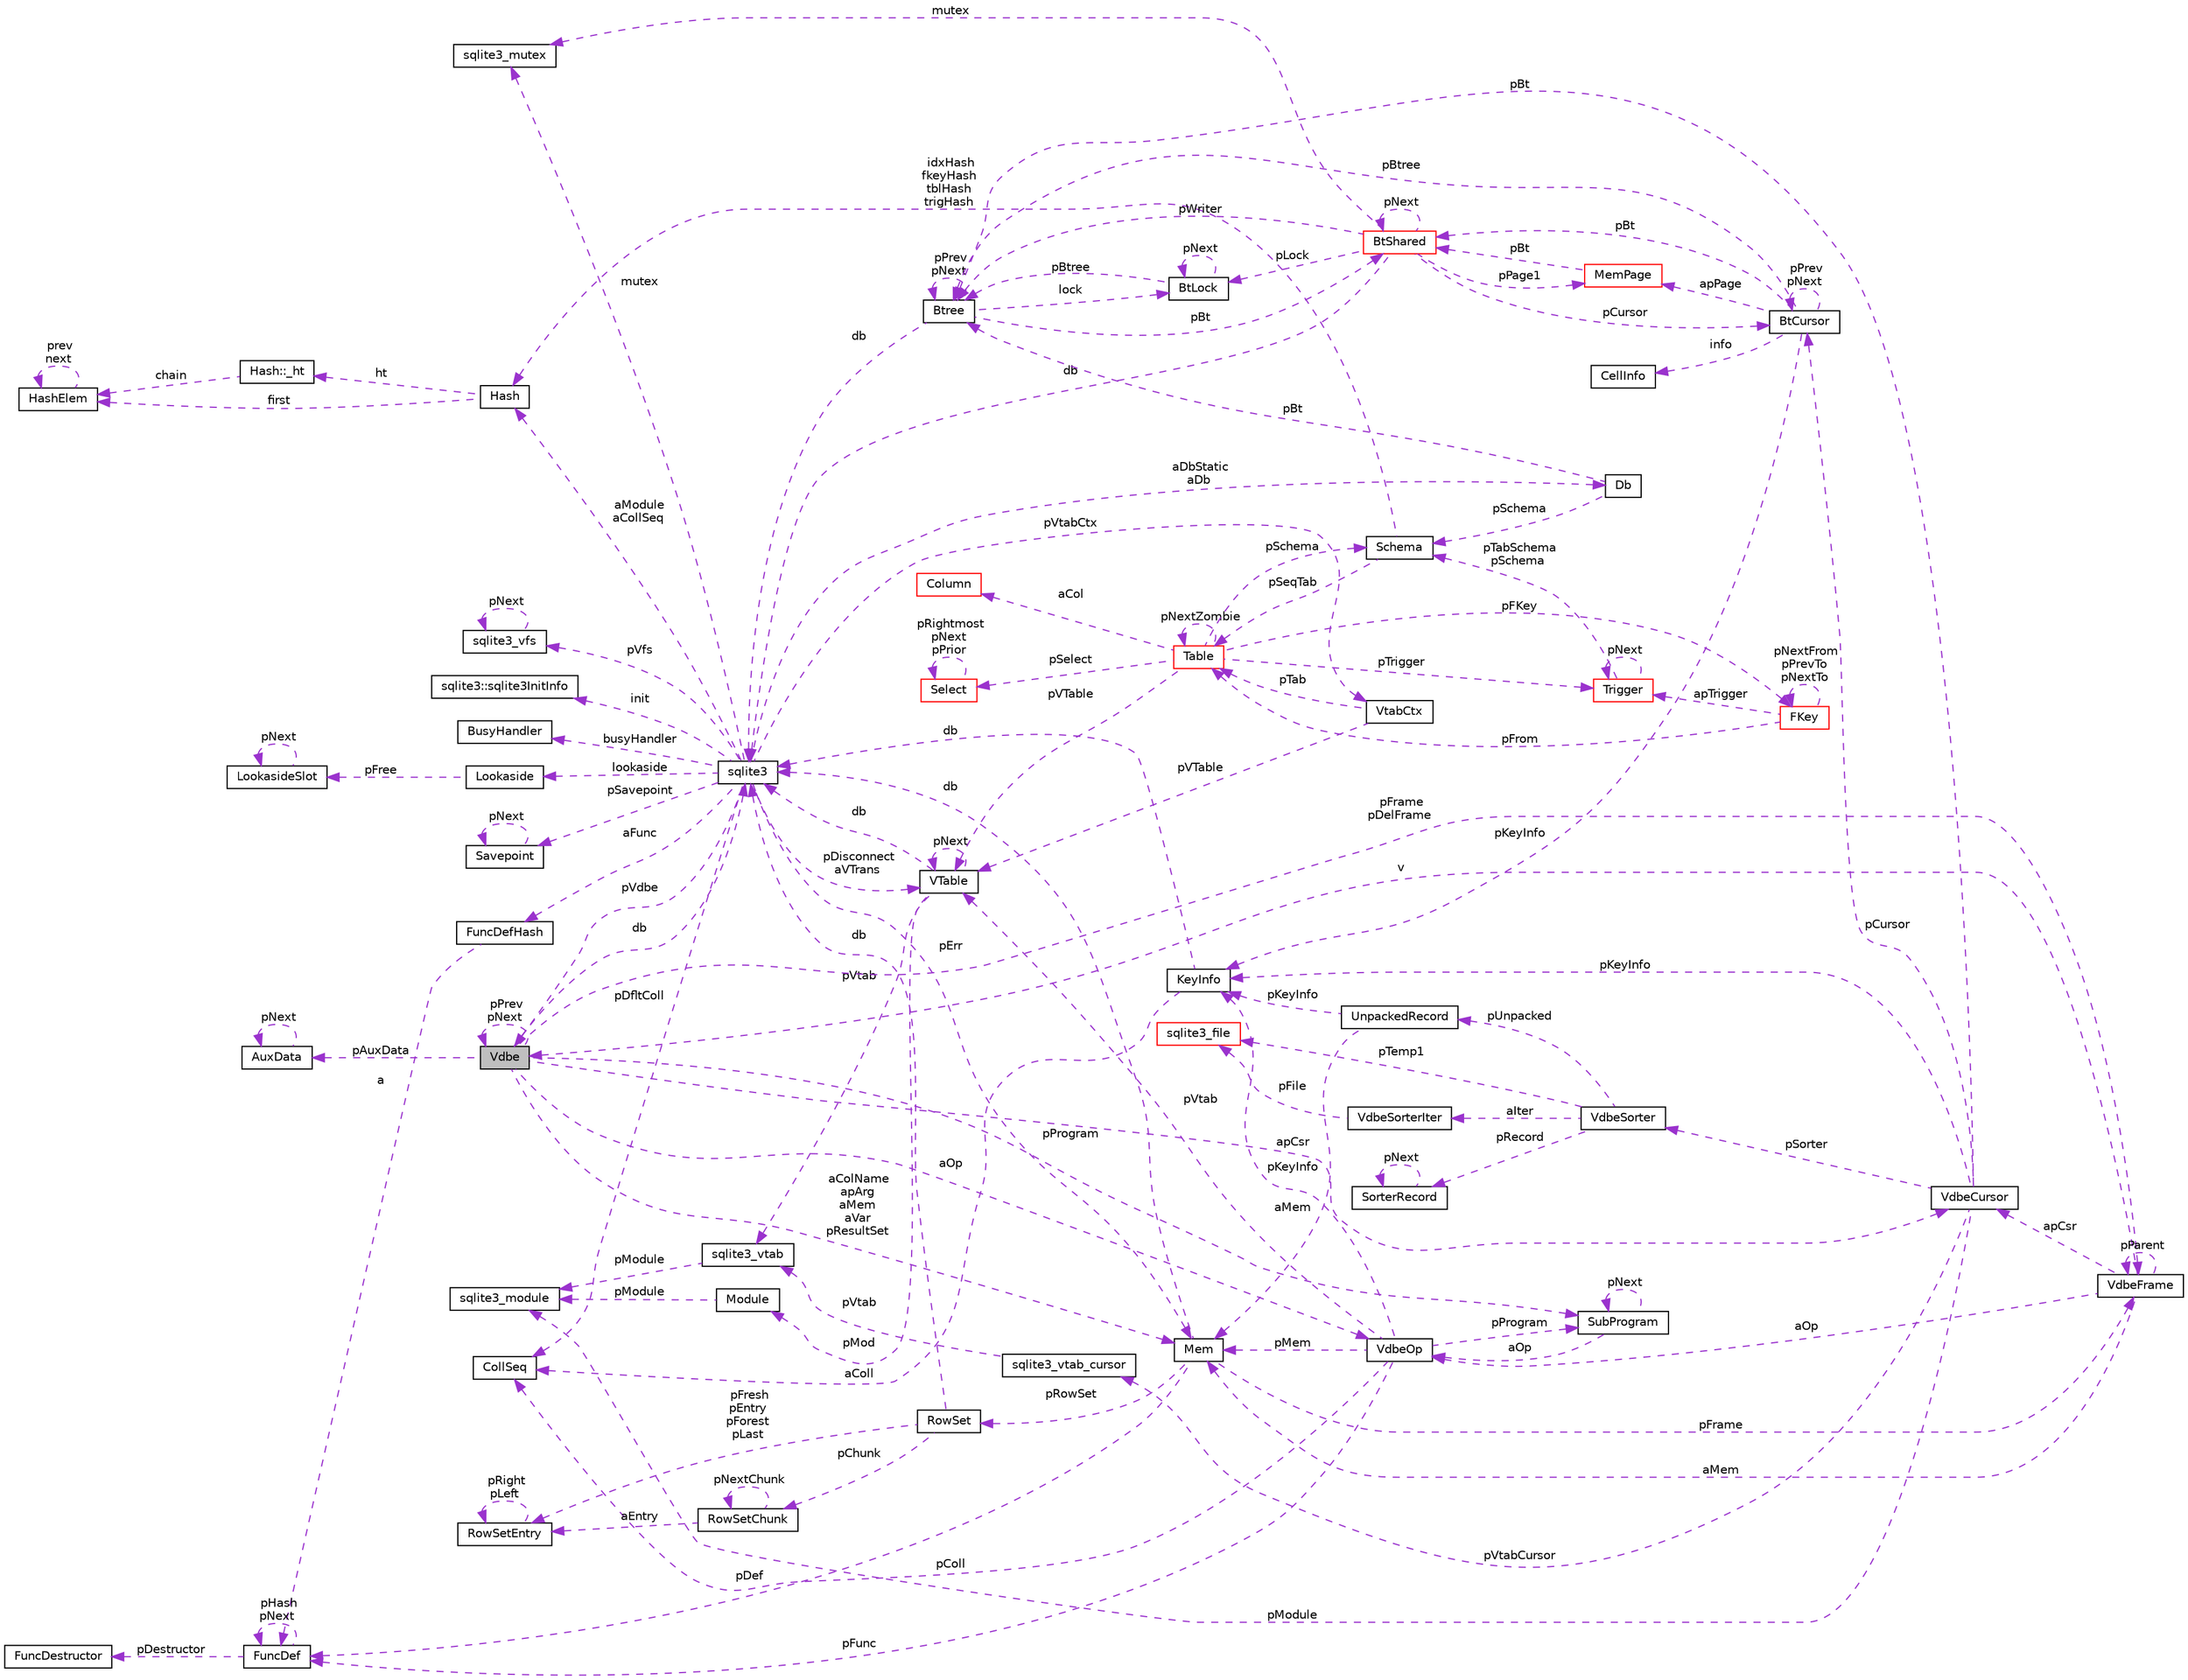 digraph G
{
 // INTERACTIVE_SVG=YES
  edge [fontname="Helvetica",fontsize="10",labelfontname="Helvetica",labelfontsize="10"];
  node [fontname="Helvetica",fontsize="10",shape=record];
  rankdir="LR";
  Node1 [label="Vdbe",height=0.2,width=0.4,color="black", fillcolor="grey75", style="filled" fontcolor="black"];
  Node1 -> Node1 [dir="back",color="darkorchid3",fontsize="10",style="dashed",label=" pPrev\npNext" ,fontname="Helvetica"];
  Node2 -> Node1 [dir="back",color="darkorchid3",fontsize="10",style="dashed",label=" aColName\napArg\naMem\naVar\npResultSet" ,fontname="Helvetica"];
  Node2 [label="Mem",height=0.2,width=0.4,color="black", fillcolor="white", style="filled",URL="$df/d48/struct_mem.html"];
  Node3 -> Node2 [dir="back",color="darkorchid3",fontsize="10",style="dashed",label=" db" ,fontname="Helvetica"];
  Node3 [label="sqlite3",height=0.2,width=0.4,color="black", fillcolor="white", style="filled",URL="$d9/dcd/structsqlite3.html"];
  Node2 -> Node3 [dir="back",color="darkorchid3",fontsize="10",style="dashed",label=" pErr" ,fontname="Helvetica"];
  Node1 -> Node3 [dir="back",color="darkorchid3",fontsize="10",style="dashed",label=" pVdbe" ,fontname="Helvetica"];
  Node4 -> Node3 [dir="back",color="darkorchid3",fontsize="10",style="dashed",label=" pSavepoint" ,fontname="Helvetica"];
  Node4 [label="Savepoint",height=0.2,width=0.4,color="black", fillcolor="white", style="filled",URL="$db/dde/struct_savepoint.html"];
  Node4 -> Node4 [dir="back",color="darkorchid3",fontsize="10",style="dashed",label=" pNext" ,fontname="Helvetica"];
  Node5 -> Node3 [dir="back",color="darkorchid3",fontsize="10",style="dashed",label=" aFunc" ,fontname="Helvetica"];
  Node5 [label="FuncDefHash",height=0.2,width=0.4,color="black", fillcolor="white", style="filled",URL="$db/dfc/struct_func_def_hash.html"];
  Node6 -> Node5 [dir="back",color="darkorchid3",fontsize="10",style="dashed",label=" a" ,fontname="Helvetica"];
  Node6 [label="FuncDef",height=0.2,width=0.4,color="black", fillcolor="white", style="filled",URL="$df/d38/struct_func_def.html"];
  Node7 -> Node6 [dir="back",color="darkorchid3",fontsize="10",style="dashed",label=" pDestructor" ,fontname="Helvetica"];
  Node7 [label="FuncDestructor",height=0.2,width=0.4,color="black", fillcolor="white", style="filled",URL="$d5/da4/struct_func_destructor.html"];
  Node6 -> Node6 [dir="back",color="darkorchid3",fontsize="10",style="dashed",label=" pHash\npNext" ,fontname="Helvetica"];
  Node8 -> Node3 [dir="back",color="darkorchid3",fontsize="10",style="dashed",label=" lookaside" ,fontname="Helvetica"];
  Node8 [label="Lookaside",height=0.2,width=0.4,color="black", fillcolor="white", style="filled",URL="$d4/d8a/struct_lookaside.html"];
  Node9 -> Node8 [dir="back",color="darkorchid3",fontsize="10",style="dashed",label=" pFree" ,fontname="Helvetica"];
  Node9 [label="LookasideSlot",height=0.2,width=0.4,color="black", fillcolor="white", style="filled",URL="$dd/d17/struct_lookaside_slot.html"];
  Node9 -> Node9 [dir="back",color="darkorchid3",fontsize="10",style="dashed",label=" pNext" ,fontname="Helvetica"];
  Node10 -> Node3 [dir="back",color="darkorchid3",fontsize="10",style="dashed",label=" mutex" ,fontname="Helvetica"];
  Node10 [label="sqlite3_mutex",height=0.2,width=0.4,color="black", fillcolor="white", style="filled",URL="$d5/d3c/structsqlite3__mutex.html"];
  Node11 -> Node3 [dir="back",color="darkorchid3",fontsize="10",style="dashed",label=" pVfs" ,fontname="Helvetica"];
  Node11 [label="sqlite3_vfs",height=0.2,width=0.4,color="black", fillcolor="white", style="filled",URL="$d3/d36/structsqlite3__vfs.html"];
  Node11 -> Node11 [dir="back",color="darkorchid3",fontsize="10",style="dashed",label=" pNext" ,fontname="Helvetica"];
  Node12 -> Node3 [dir="back",color="darkorchid3",fontsize="10",style="dashed",label=" init" ,fontname="Helvetica"];
  Node12 [label="sqlite3::sqlite3InitInfo",height=0.2,width=0.4,color="black", fillcolor="white", style="filled",URL="$d7/d84/structsqlite3_1_1sqlite3_init_info.html"];
  Node13 -> Node3 [dir="back",color="darkorchid3",fontsize="10",style="dashed",label=" busyHandler" ,fontname="Helvetica"];
  Node13 [label="BusyHandler",height=0.2,width=0.4,color="black", fillcolor="white", style="filled",URL="$d4/d89/struct_busy_handler.html"];
  Node14 -> Node3 [dir="back",color="darkorchid3",fontsize="10",style="dashed",label=" pVtabCtx" ,fontname="Helvetica"];
  Node14 [label="VtabCtx",height=0.2,width=0.4,color="black", fillcolor="white", style="filled",URL="$de/dae/struct_vtab_ctx.html"];
  Node15 -> Node14 [dir="back",color="darkorchid3",fontsize="10",style="dashed",label=" pVTable" ,fontname="Helvetica"];
  Node15 [label="VTable",height=0.2,width=0.4,color="black", fillcolor="white", style="filled",URL="$db/d7e/struct_v_table.html"];
  Node3 -> Node15 [dir="back",color="darkorchid3",fontsize="10",style="dashed",label=" db" ,fontname="Helvetica"];
  Node15 -> Node15 [dir="back",color="darkorchid3",fontsize="10",style="dashed",label=" pNext" ,fontname="Helvetica"];
  Node16 -> Node15 [dir="back",color="darkorchid3",fontsize="10",style="dashed",label=" pMod" ,fontname="Helvetica"];
  Node16 [label="Module",height=0.2,width=0.4,color="black", fillcolor="white", style="filled",URL="$d0/d3b/struct_module.html"];
  Node17 -> Node16 [dir="back",color="darkorchid3",fontsize="10",style="dashed",label=" pModule" ,fontname="Helvetica"];
  Node17 [label="sqlite3_module",height=0.2,width=0.4,color="black", fillcolor="white", style="filled",URL="$dd/de4/structsqlite3__module.html"];
  Node18 -> Node15 [dir="back",color="darkorchid3",fontsize="10",style="dashed",label=" pVtab" ,fontname="Helvetica"];
  Node18 [label="sqlite3_vtab",height=0.2,width=0.4,color="black", fillcolor="white", style="filled",URL="$d3/d12/structsqlite3__vtab.html"];
  Node17 -> Node18 [dir="back",color="darkorchid3",fontsize="10",style="dashed",label=" pModule" ,fontname="Helvetica"];
  Node19 -> Node14 [dir="back",color="darkorchid3",fontsize="10",style="dashed",label=" pTab" ,fontname="Helvetica"];
  Node19 [label="Table",height=0.2,width=0.4,color="red", fillcolor="white", style="filled",URL="$d5/d0d/struct_table.html"];
  Node20 -> Node19 [dir="back",color="darkorchid3",fontsize="10",style="dashed",label=" pSchema" ,fontname="Helvetica"];
  Node20 [label="Schema",height=0.2,width=0.4,color="black", fillcolor="white", style="filled",URL="$df/d15/struct_schema.html"];
  Node19 -> Node20 [dir="back",color="darkorchid3",fontsize="10",style="dashed",label=" pSeqTab" ,fontname="Helvetica"];
  Node21 -> Node20 [dir="back",color="darkorchid3",fontsize="10",style="dashed",label=" idxHash\nfkeyHash\ntblHash\ntrigHash" ,fontname="Helvetica"];
  Node21 [label="Hash",height=0.2,width=0.4,color="black", fillcolor="white", style="filled",URL="$d2/d7a/struct_hash.html"];
  Node22 -> Node21 [dir="back",color="darkorchid3",fontsize="10",style="dashed",label=" ht" ,fontname="Helvetica"];
  Node22 [label="Hash::_ht",height=0.2,width=0.4,color="black", fillcolor="white", style="filled",URL="$dd/d00/struct_hash_1_1__ht.html"];
  Node23 -> Node22 [dir="back",color="darkorchid3",fontsize="10",style="dashed",label=" chain" ,fontname="Helvetica"];
  Node23 [label="HashElem",height=0.2,width=0.4,color="black", fillcolor="white", style="filled",URL="$df/d01/struct_hash_elem.html"];
  Node23 -> Node23 [dir="back",color="darkorchid3",fontsize="10",style="dashed",label=" prev\nnext" ,fontname="Helvetica"];
  Node23 -> Node21 [dir="back",color="darkorchid3",fontsize="10",style="dashed",label=" first" ,fontname="Helvetica"];
  Node24 -> Node19 [dir="back",color="darkorchid3",fontsize="10",style="dashed",label=" aCol" ,fontname="Helvetica"];
  Node24 [label="Column",height=0.2,width=0.4,color="red", fillcolor="white", style="filled",URL="$d0/d14/struct_column.html"];
  Node25 -> Node19 [dir="back",color="darkorchid3",fontsize="10",style="dashed",label=" pFKey" ,fontname="Helvetica"];
  Node25 [label="FKey",height=0.2,width=0.4,color="red", fillcolor="white", style="filled",URL="$d0/dbd/struct_f_key.html"];
  Node25 -> Node25 [dir="back",color="darkorchid3",fontsize="10",style="dashed",label=" pNextFrom\npPrevTo\npNextTo" ,fontname="Helvetica"];
  Node19 -> Node25 [dir="back",color="darkorchid3",fontsize="10",style="dashed",label=" pFrom" ,fontname="Helvetica"];
  Node26 -> Node25 [dir="back",color="darkorchid3",fontsize="10",style="dashed",label=" apTrigger" ,fontname="Helvetica"];
  Node26 [label="Trigger",height=0.2,width=0.4,color="red", fillcolor="white", style="filled",URL="$d1/dd9/struct_trigger.html"];
  Node20 -> Node26 [dir="back",color="darkorchid3",fontsize="10",style="dashed",label=" pTabSchema\npSchema" ,fontname="Helvetica"];
  Node26 -> Node26 [dir="back",color="darkorchid3",fontsize="10",style="dashed",label=" pNext" ,fontname="Helvetica"];
  Node15 -> Node19 [dir="back",color="darkorchid3",fontsize="10",style="dashed",label=" pVTable" ,fontname="Helvetica"];
  Node19 -> Node19 [dir="back",color="darkorchid3",fontsize="10",style="dashed",label=" pNextZombie" ,fontname="Helvetica"];
  Node26 -> Node19 [dir="back",color="darkorchid3",fontsize="10",style="dashed",label=" pTrigger" ,fontname="Helvetica"];
  Node27 -> Node19 [dir="back",color="darkorchid3",fontsize="10",style="dashed",label=" pSelect" ,fontname="Helvetica"];
  Node27 [label="Select",height=0.2,width=0.4,color="red", fillcolor="white", style="filled",URL="$d2/d1c/struct_select.html"];
  Node27 -> Node27 [dir="back",color="darkorchid3",fontsize="10",style="dashed",label=" pRightmost\npNext\npPrior" ,fontname="Helvetica"];
  Node28 -> Node3 [dir="back",color="darkorchid3",fontsize="10",style="dashed",label=" pDfltColl" ,fontname="Helvetica"];
  Node28 [label="CollSeq",height=0.2,width=0.4,color="black", fillcolor="white", style="filled",URL="$d0/d7d/struct_coll_seq.html"];
  Node15 -> Node3 [dir="back",color="darkorchid3",fontsize="10",style="dashed",label=" pDisconnect\naVTrans" ,fontname="Helvetica"];
  Node29 -> Node3 [dir="back",color="darkorchid3",fontsize="10",style="dashed",label=" aDbStatic\naDb" ,fontname="Helvetica"];
  Node29 [label="Db",height=0.2,width=0.4,color="black", fillcolor="white", style="filled",URL="$db/dd1/struct_db.html"];
  Node20 -> Node29 [dir="back",color="darkorchid3",fontsize="10",style="dashed",label=" pSchema" ,fontname="Helvetica"];
  Node30 -> Node29 [dir="back",color="darkorchid3",fontsize="10",style="dashed",label=" pBt" ,fontname="Helvetica"];
  Node30 [label="Btree",height=0.2,width=0.4,color="black", fillcolor="white", style="filled",URL="$d9/d90/struct_btree.html"];
  Node31 -> Node30 [dir="back",color="darkorchid3",fontsize="10",style="dashed",label=" pBt" ,fontname="Helvetica"];
  Node31 [label="BtShared",height=0.2,width=0.4,color="red", fillcolor="white", style="filled",URL="$d3/d1f/struct_bt_shared.html"];
  Node32 -> Node31 [dir="back",color="darkorchid3",fontsize="10",style="dashed",label=" pCursor" ,fontname="Helvetica"];
  Node32 [label="BtCursor",height=0.2,width=0.4,color="black", fillcolor="white", style="filled",URL="$db/d2c/struct_bt_cursor.html"];
  Node32 -> Node32 [dir="back",color="darkorchid3",fontsize="10",style="dashed",label=" pPrev\npNext" ,fontname="Helvetica"];
  Node33 -> Node32 [dir="back",color="darkorchid3",fontsize="10",style="dashed",label=" info" ,fontname="Helvetica"];
  Node33 [label="CellInfo",height=0.2,width=0.4,color="black", fillcolor="white", style="filled",URL="$de/dbe/struct_cell_info.html"];
  Node31 -> Node32 [dir="back",color="darkorchid3",fontsize="10",style="dashed",label=" pBt" ,fontname="Helvetica"];
  Node34 -> Node32 [dir="back",color="darkorchid3",fontsize="10",style="dashed",label=" apPage" ,fontname="Helvetica"];
  Node34 [label="MemPage",height=0.2,width=0.4,color="red", fillcolor="white", style="filled",URL="$d8/d9f/struct_mem_page.html"];
  Node31 -> Node34 [dir="back",color="darkorchid3",fontsize="10",style="dashed",label=" pBt" ,fontname="Helvetica"];
  Node35 -> Node32 [dir="back",color="darkorchid3",fontsize="10",style="dashed",label=" pKeyInfo" ,fontname="Helvetica"];
  Node35 [label="KeyInfo",height=0.2,width=0.4,color="black", fillcolor="white", style="filled",URL="$dc/d2f/struct_key_info.html"];
  Node3 -> Node35 [dir="back",color="darkorchid3",fontsize="10",style="dashed",label=" db" ,fontname="Helvetica"];
  Node28 -> Node35 [dir="back",color="darkorchid3",fontsize="10",style="dashed",label=" aColl" ,fontname="Helvetica"];
  Node30 -> Node32 [dir="back",color="darkorchid3",fontsize="10",style="dashed",label=" pBtree" ,fontname="Helvetica"];
  Node31 -> Node31 [dir="back",color="darkorchid3",fontsize="10",style="dashed",label=" pNext" ,fontname="Helvetica"];
  Node3 -> Node31 [dir="back",color="darkorchid3",fontsize="10",style="dashed",label=" db" ,fontname="Helvetica"];
  Node10 -> Node31 [dir="back",color="darkorchid3",fontsize="10",style="dashed",label=" mutex" ,fontname="Helvetica"];
  Node36 -> Node31 [dir="back",color="darkorchid3",fontsize="10",style="dashed",label=" pLock" ,fontname="Helvetica"];
  Node36 [label="BtLock",height=0.2,width=0.4,color="black", fillcolor="white", style="filled",URL="$d1/d28/struct_bt_lock.html"];
  Node36 -> Node36 [dir="back",color="darkorchid3",fontsize="10",style="dashed",label=" pNext" ,fontname="Helvetica"];
  Node30 -> Node36 [dir="back",color="darkorchid3",fontsize="10",style="dashed",label=" pBtree" ,fontname="Helvetica"];
  Node34 -> Node31 [dir="back",color="darkorchid3",fontsize="10",style="dashed",label=" pPage1" ,fontname="Helvetica"];
  Node30 -> Node31 [dir="back",color="darkorchid3",fontsize="10",style="dashed",label=" pWriter" ,fontname="Helvetica"];
  Node3 -> Node30 [dir="back",color="darkorchid3",fontsize="10",style="dashed",label=" db" ,fontname="Helvetica"];
  Node36 -> Node30 [dir="back",color="darkorchid3",fontsize="10",style="dashed",label=" lock" ,fontname="Helvetica"];
  Node30 -> Node30 [dir="back",color="darkorchid3",fontsize="10",style="dashed",label=" pPrev\npNext" ,fontname="Helvetica"];
  Node21 -> Node3 [dir="back",color="darkorchid3",fontsize="10",style="dashed",label=" aModule\naCollSeq" ,fontname="Helvetica"];
  Node37 -> Node2 [dir="back",color="darkorchid3",fontsize="10",style="dashed",label=" pFrame" ,fontname="Helvetica"];
  Node37 [label="VdbeFrame",height=0.2,width=0.4,color="black", fillcolor="white", style="filled",URL="$de/d74/struct_vdbe_frame.html"];
  Node2 -> Node37 [dir="back",color="darkorchid3",fontsize="10",style="dashed",label=" aMem" ,fontname="Helvetica"];
  Node1 -> Node37 [dir="back",color="darkorchid3",fontsize="10",style="dashed",label=" v" ,fontname="Helvetica"];
  Node37 -> Node37 [dir="back",color="darkorchid3",fontsize="10",style="dashed",label=" pParent" ,fontname="Helvetica"];
  Node38 -> Node37 [dir="back",color="darkorchid3",fontsize="10",style="dashed",label=" apCsr" ,fontname="Helvetica"];
  Node38 [label="VdbeCursor",height=0.2,width=0.4,color="black", fillcolor="white", style="filled",URL="$d5/dd1/struct_vdbe_cursor.html"];
  Node32 -> Node38 [dir="back",color="darkorchid3",fontsize="10",style="dashed",label=" pCursor" ,fontname="Helvetica"];
  Node17 -> Node38 [dir="back",color="darkorchid3",fontsize="10",style="dashed",label=" pModule" ,fontname="Helvetica"];
  Node39 -> Node38 [dir="back",color="darkorchid3",fontsize="10",style="dashed",label=" pVtabCursor" ,fontname="Helvetica"];
  Node39 [label="sqlite3_vtab_cursor",height=0.2,width=0.4,color="black", fillcolor="white", style="filled",URL="$d3/d17/structsqlite3__vtab__cursor.html"];
  Node18 -> Node39 [dir="back",color="darkorchid3",fontsize="10",style="dashed",label=" pVtab" ,fontname="Helvetica"];
  Node40 -> Node38 [dir="back",color="darkorchid3",fontsize="10",style="dashed",label=" pSorter" ,fontname="Helvetica"];
  Node40 [label="VdbeSorter",height=0.2,width=0.4,color="black", fillcolor="white", style="filled",URL="$d3/d85/struct_vdbe_sorter.html"];
  Node41 -> Node40 [dir="back",color="darkorchid3",fontsize="10",style="dashed",label=" aIter" ,fontname="Helvetica"];
  Node41 [label="VdbeSorterIter",height=0.2,width=0.4,color="black", fillcolor="white", style="filled",URL="$df/dcd/struct_vdbe_sorter_iter.html"];
  Node42 -> Node41 [dir="back",color="darkorchid3",fontsize="10",style="dashed",label=" pFile" ,fontname="Helvetica"];
  Node42 [label="sqlite3_file",height=0.2,width=0.4,color="red", fillcolor="white", style="filled",URL="$db/db0/structsqlite3__file.html"];
  Node42 -> Node40 [dir="back",color="darkorchid3",fontsize="10",style="dashed",label=" pTemp1" ,fontname="Helvetica"];
  Node43 -> Node40 [dir="back",color="darkorchid3",fontsize="10",style="dashed",label=" pRecord" ,fontname="Helvetica"];
  Node43 [label="SorterRecord",height=0.2,width=0.4,color="black", fillcolor="white", style="filled",URL="$da/d71/struct_sorter_record.html"];
  Node43 -> Node43 [dir="back",color="darkorchid3",fontsize="10",style="dashed",label=" pNext" ,fontname="Helvetica"];
  Node44 -> Node40 [dir="back",color="darkorchid3",fontsize="10",style="dashed",label=" pUnpacked" ,fontname="Helvetica"];
  Node44 [label="UnpackedRecord",height=0.2,width=0.4,color="black", fillcolor="white", style="filled",URL="$d9/d48/struct_unpacked_record.html"];
  Node2 -> Node44 [dir="back",color="darkorchid3",fontsize="10",style="dashed",label=" aMem" ,fontname="Helvetica"];
  Node35 -> Node44 [dir="back",color="darkorchid3",fontsize="10",style="dashed",label=" pKeyInfo" ,fontname="Helvetica"];
  Node35 -> Node38 [dir="back",color="darkorchid3",fontsize="10",style="dashed",label=" pKeyInfo" ,fontname="Helvetica"];
  Node30 -> Node38 [dir="back",color="darkorchid3",fontsize="10",style="dashed",label=" pBt" ,fontname="Helvetica"];
  Node45 -> Node37 [dir="back",color="darkorchid3",fontsize="10",style="dashed",label=" aOp" ,fontname="Helvetica"];
  Node45 [label="VdbeOp",height=0.2,width=0.4,color="black", fillcolor="white", style="filled",URL="$d2/dd9/struct_vdbe_op.html"];
  Node2 -> Node45 [dir="back",color="darkorchid3",fontsize="10",style="dashed",label=" pMem" ,fontname="Helvetica"];
  Node28 -> Node45 [dir="back",color="darkorchid3",fontsize="10",style="dashed",label=" pColl" ,fontname="Helvetica"];
  Node15 -> Node45 [dir="back",color="darkorchid3",fontsize="10",style="dashed",label=" pVtab" ,fontname="Helvetica"];
  Node46 -> Node45 [dir="back",color="darkorchid3",fontsize="10",style="dashed",label=" pProgram" ,fontname="Helvetica"];
  Node46 [label="SubProgram",height=0.2,width=0.4,color="black", fillcolor="white", style="filled",URL="$d4/d16/struct_sub_program.html"];
  Node46 -> Node46 [dir="back",color="darkorchid3",fontsize="10",style="dashed",label=" pNext" ,fontname="Helvetica"];
  Node45 -> Node46 [dir="back",color="darkorchid3",fontsize="10",style="dashed",label=" aOp" ,fontname="Helvetica"];
  Node35 -> Node45 [dir="back",color="darkorchid3",fontsize="10",style="dashed",label=" pKeyInfo" ,fontname="Helvetica"];
  Node6 -> Node45 [dir="back",color="darkorchid3",fontsize="10",style="dashed",label=" pFunc" ,fontname="Helvetica"];
  Node47 -> Node2 [dir="back",color="darkorchid3",fontsize="10",style="dashed",label=" pRowSet" ,fontname="Helvetica"];
  Node47 [label="RowSet",height=0.2,width=0.4,color="black", fillcolor="white", style="filled",URL="$d5/d67/struct_row_set.html"];
  Node3 -> Node47 [dir="back",color="darkorchid3",fontsize="10",style="dashed",label=" db" ,fontname="Helvetica"];
  Node48 -> Node47 [dir="back",color="darkorchid3",fontsize="10",style="dashed",label=" pChunk" ,fontname="Helvetica"];
  Node48 [label="RowSetChunk",height=0.2,width=0.4,color="black", fillcolor="white", style="filled",URL="$d0/dd7/struct_row_set_chunk.html"];
  Node48 -> Node48 [dir="back",color="darkorchid3",fontsize="10",style="dashed",label=" pNextChunk" ,fontname="Helvetica"];
  Node49 -> Node48 [dir="back",color="darkorchid3",fontsize="10",style="dashed",label=" aEntry" ,fontname="Helvetica"];
  Node49 [label="RowSetEntry",height=0.2,width=0.4,color="black", fillcolor="white", style="filled",URL="$da/d66/struct_row_set_entry.html"];
  Node49 -> Node49 [dir="back",color="darkorchid3",fontsize="10",style="dashed",label=" pRight\npLeft" ,fontname="Helvetica"];
  Node49 -> Node47 [dir="back",color="darkorchid3",fontsize="10",style="dashed",label=" pFresh\npEntry\npForest\npLast" ,fontname="Helvetica"];
  Node6 -> Node2 [dir="back",color="darkorchid3",fontsize="10",style="dashed",label=" pDef" ,fontname="Helvetica"];
  Node3 -> Node1 [dir="back",color="darkorchid3",fontsize="10",style="dashed",label=" db" ,fontname="Helvetica"];
  Node37 -> Node1 [dir="back",color="darkorchid3",fontsize="10",style="dashed",label=" pFrame\npDelFrame" ,fontname="Helvetica"];
  Node50 -> Node1 [dir="back",color="darkorchid3",fontsize="10",style="dashed",label=" pAuxData" ,fontname="Helvetica"];
  Node50 [label="AuxData",height=0.2,width=0.4,color="black", fillcolor="white", style="filled",URL="$d5/d59/struct_aux_data.html"];
  Node50 -> Node50 [dir="back",color="darkorchid3",fontsize="10",style="dashed",label=" pNext" ,fontname="Helvetica"];
  Node46 -> Node1 [dir="back",color="darkorchid3",fontsize="10",style="dashed",label=" pProgram" ,fontname="Helvetica"];
  Node38 -> Node1 [dir="back",color="darkorchid3",fontsize="10",style="dashed",label=" apCsr" ,fontname="Helvetica"];
  Node45 -> Node1 [dir="back",color="darkorchid3",fontsize="10",style="dashed",label=" aOp" ,fontname="Helvetica"];
}
